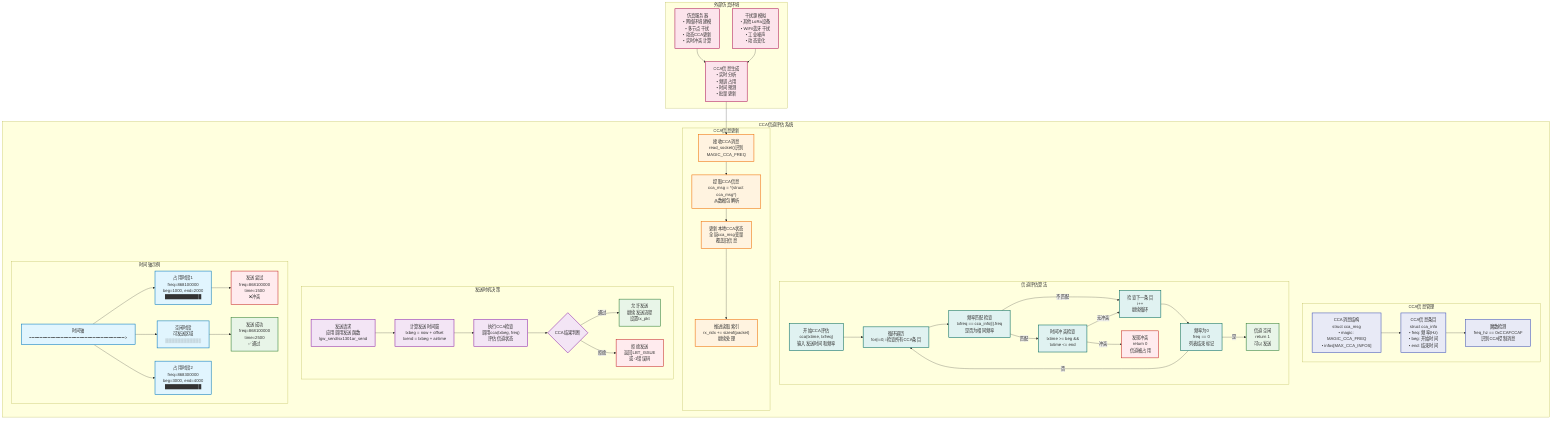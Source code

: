 graph TD
    subgraph "CCA信道评估系统"
        subgraph "CCA信息管理"
            CCA_MSG["CCA消息结构<br/>struct cca_msg<br/>• magic: MAGIC_CCA_FREQ<br/>• infos[MAX_CCA_INFOS]"]
            
            CCA_INFO["CCA信息条目<br/>struct cca_info<br/>• freq: 频率(Hz)<br/>• beg: 开始时间<br/>• end: 结束时间"]
            
            MAGIC_CHECK["魔数检测<br/>freq_hz == 0xCCAFCCAF<br/>识别CCA控制消息"]
        end
        
        subgraph "信道评估算法"
            START_CCA["开始CCA评估<br/>cca(txtime, txfreq)<br/>输入发送时间和频率"]
            
            LOOP_START["循环遍历<br/>for(i=0; i<MAX_CCA_INFOS; i++)<br/>检查所有CCA条目"]
            
            CHECK_FREQ["频率匹配检查<br/>txfreq == cca_info[i].freq<br/>是否为相同频率"]
            
            CHECK_TIME["时间冲突检查<br/>txtime >= beg &&<br/>txtime <= end"]
            
            CONFLICT_FOUND["发现冲突<br/>return 0<br/>信道被占用"]
            
            NEXT_ENTRY["检查下一条目<br/>i++<br/>继续循环"]
            
            FREQ_ZERO["频率为0<br/>freq == 0<br/>列表结束标记"]
            
            CHANNEL_FREE["信道空闲<br/>return 1<br/>可以发送"]
        end
        
        subgraph "CCA信息更新"
            RECV_CCA["接收CCA消息<br/>read_socket()识别<br/>MAGIC_CCA_FREQ"]
            
            EXTRACT_INFO["提取CCA信息<br/>cca_msg = *(struct cca_msg*)<br/>从数据包解析"]
            
            UPDATE_LOCAL["更新本地CCA状态<br/>全局cca_msg变量<br/>覆盖旧信息"]
            
            ADVANCE_READ["推进读取索引<br/>rx_ridx += sizeof(packet)<br/>继续处理"]
        end
        
        subgraph "发送时机决策"
            TX_REQUEST["发送请求<br/>应用调用发送函数<br/>lgw_send/sx1301ar_send"]
            
            CALC_WINDOW["计算发送时间窗<br/>txbeg = now + offset<br/>txend = txbeg + airtime"]
            
            CCA_CHECK["执行CCA检查<br/>调用cca(txbeg, freq)<br/>评估信道状态"]
            
            CCA_RESULT{"CCA结果判断"}
            
            PROCEED_TX["允许发送<br/>继续发送流程<br/>设置tx_pkt"]
            
            REJECT_TX["拒绝发送<br/>返回LBT_ISSUE<br/>或-1错误码"]
        end
        
        subgraph "时间轴示例"
            TIMELINE["时间轴<br/>━━━━━━━━━━━━━━━━━━━━━━━━━━━━━━━━━━━━>"]
            
            OCCUPIED1["占用时段1<br/>freq=868100000<br/>beg=1000, end=2000<br/>████████████"]
            
            FREE_ZONE["空闲时段<br/>可发送区域<br/>░░░░░░░░░░░░"]
            
            OCCUPIED2["占用时段2<br/>freq=868300000<br/>beg=3000, end=4000<br/>████████████"]
            
            TX_ATTEMPT["发送尝试<br/>freq=868100000<br/>time=1500<br/>❌冲突"]
            
            TX_SUCCESS["发送成功<br/>freq=868100000<br/>time=2500<br/>✅通过"]
        end
    end
    
    subgraph "外部仿真环境"
        SIM_SERVER["仿真服务器<br/>• 网络环境建模<br/>• 多节点干扰<br/>• 动态CCA更新<br/>• 实时冲突计算"]
        
        INTERFERENCE["干扰源模拟<br/>• 其他LoRa设备<br/>• WiFi/蓝牙干扰<br/>• 工业噪声<br/>• 动态变化"]
        
        CCA_GENERATOR["CCA信息生成<br/>• 实时分析<br/>• 频谱占用<br/>• 时间预测<br/>• 批量更新"]
    end
    
    %% CCA信息管理连接
    CCA_MSG --> CCA_INFO
    CCA_INFO --> MAGIC_CHECK
    
    %% 信道评估算法连接
    START_CCA --> LOOP_START
    LOOP_START --> CHECK_FREQ
    CHECK_FREQ -->|匹配| CHECK_TIME
    CHECK_FREQ -->|不匹配| NEXT_ENTRY
    CHECK_TIME -->|冲突| CONFLICT_FOUND
    CHECK_TIME -->|无冲突| NEXT_ENTRY
    NEXT_ENTRY --> FREQ_ZERO
    FREQ_ZERO -->|是| CHANNEL_FREE
    FREQ_ZERO -->|否| LOOP_START
    
    %% CCA信息更新连接
    RECV_CCA --> EXTRACT_INFO
    EXTRACT_INFO --> UPDATE_LOCAL
    UPDATE_LOCAL --> ADVANCE_READ
    
    %% 发送时机决策连接
    TX_REQUEST --> CALC_WINDOW
    CALC_WINDOW --> CCA_CHECK
    CCA_CHECK --> CCA_RESULT
    CCA_RESULT -->|通过| PROCEED_TX
    CCA_RESULT -->|拒绝| REJECT_TX
    
    %% 外部系统连接
    SIM_SERVER --> CCA_GENERATOR
    INTERFERENCE --> CCA_GENERATOR
    CCA_GENERATOR --> RECV_CCA
    
    %% 时间轴连接
    TIMELINE --> OCCUPIED1
    TIMELINE --> FREE_ZONE
    TIMELINE --> OCCUPIED2
    OCCUPIED1 --> TX_ATTEMPT
    FREE_ZONE --> TX_SUCCESS
    
    %% 样式定义
    classDef ccaInfo fill:#e8eaf6,stroke:#3f51b5,stroke-width:2px
    classDef algorithm fill:#e0f2f1,stroke:#00695c,stroke-width:2px
    classDef update fill:#fff3e0,stroke:#ef6c00,stroke-width:2px
    classDef decision fill:#f3e5f5,stroke:#8e24aa,stroke-width:2px
    classDef timeline fill:#e1f5fe,stroke:#0277bd,stroke-width:2px
    classDef external fill:#fce4ec,stroke:#ad1457,stroke-width:2px
    classDef success fill:#e8f5e8,stroke:#2e7d32,stroke-width:2px
    classDef conflict fill:#ffebee,stroke:#c62828,stroke-width:2px
    
    class CCA_MSG,CCA_INFO,MAGIC_CHECK ccaInfo
    class START_CCA,LOOP_START,CHECK_FREQ,CHECK_TIME,NEXT_ENTRY,FREQ_ZERO algorithm
    class RECV_CCA,EXTRACT_INFO,UPDATE_LOCAL,ADVANCE_READ update
    class TX_REQUEST,CALC_WINDOW,CCA_CHECK,CCA_RESULT decision
    class TIMELINE,OCCUPIED1,FREE_ZONE,OCCUPIED2 timeline
    class SIM_SERVER,INTERFERENCE,CCA_GENERATOR external
    class PROCEED_TX,CHANNEL_FREE,TX_SUCCESS success
    class CONFLICT_FOUND,REJECT_TX,TX_ATTEMPT conflict